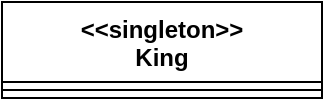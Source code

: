 <mxfile version="20.2.3" type="device"><diagram id="e7dWKMwQEtJSpupOexr9" name="Page-1"><mxGraphModel dx="1010" dy="998" grid="1" gridSize="10" guides="1" tooltips="1" connect="1" arrows="1" fold="1" page="1" pageScale="1" pageWidth="850" pageHeight="1100" math="0" shadow="0"><root><mxCell id="0"/><mxCell id="1" parent="0"/><mxCell id="AVU3NW9-D2wdElqBZnU8-11" value="&lt;&lt;singleton&gt;&gt;&#10;King" style="swimlane;fontStyle=1;align=center;verticalAlign=top;childLayout=stackLayout;horizontal=1;startSize=40;horizontalStack=0;resizeParent=1;resizeParentMax=0;resizeLast=0;collapsible=1;marginBottom=0;" parent="1" vertex="1"><mxGeometry x="345" y="510" width="160" height="48" as="geometry"/></mxCell><mxCell id="AVU3NW9-D2wdElqBZnU8-13" value="" style="line;strokeWidth=1;fillColor=none;align=left;verticalAlign=middle;spacingTop=-1;spacingLeft=3;spacingRight=3;rotatable=0;labelPosition=right;points=[];portConstraint=eastwest;" parent="AVU3NW9-D2wdElqBZnU8-11" vertex="1"><mxGeometry y="40" width="160" height="8" as="geometry"/></mxCell></root></mxGraphModel></diagram></mxfile>